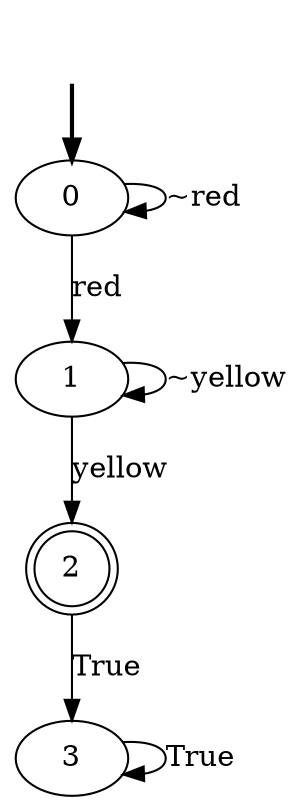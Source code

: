 digraph {
	fake [style=invisible]
	0 [root=true]
	1
	2 [shape=doublecircle]
	3
	fake -> 0 [style=bold]
	0 -> 0 [label="~red"]
	1 -> 2 [label=yellow]
	3 -> 3 [label=True]
	2 -> 3 [label=True]
	0 -> 1 [label=red]
	1 -> 1 [label="~yellow"]
}
